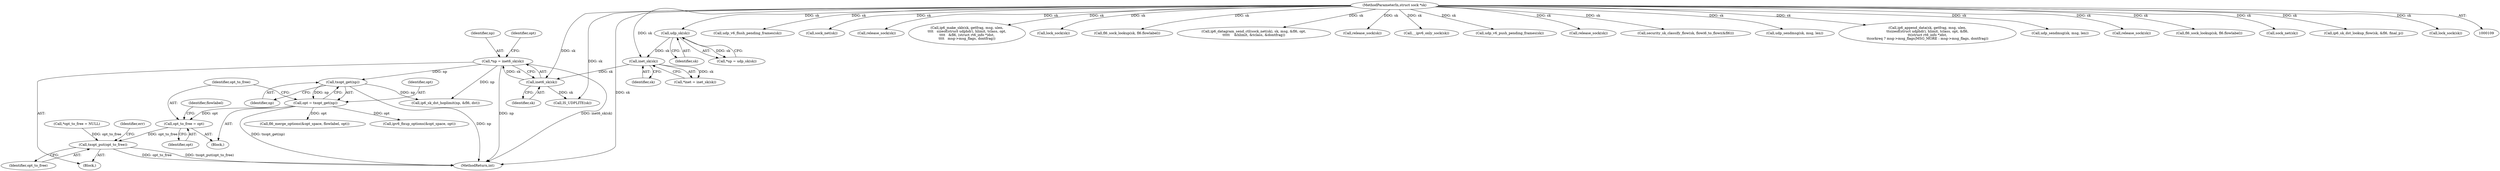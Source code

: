 digraph "0_linux_45f6fad84cc305103b28d73482b344d7f5b76f39_18@API" {
"1000658" [label="(Call,opt_to_free = opt)"];
"1000654" [label="(Call,opt = txopt_get(np))"];
"1000656" [label="(Call,txopt_get(np))"];
"1000126" [label="(Call,*np = inet6_sk(sk))"];
"1000128" [label="(Call,inet6_sk(sk))"];
"1000123" [label="(Call,inet_sk(sk))"];
"1000118" [label="(Call,udp_sk(sk))"];
"1000110" [label="(MethodParameterIn,struct sock *sk)"];
"1000997" [label="(Call,txopt_put(opt_to_free))"];
"1000658" [label="(Call,opt_to_free = opt)"];
"1000121" [label="(Call,*inet = inet_sk(sk))"];
"1000126" [label="(Call,*np = inet6_sk(sk))"];
"1000128" [label="(Call,inet6_sk(sk))"];
"1000938" [label="(Call,udp_v6_flush_pending_frames(sk))"];
"1000998" [label="(Identifier,opt_to_free)"];
"1001020" [label="(Call,sock_net(sk))"];
"1000380" [label="(Call,release_sock(sk))"];
"1000660" [label="(Identifier,opt)"];
"1000653" [label="(Block,)"];
"1000837" [label="(Call,ip6_make_skb(sk, getfrag, msg, ulen,\n\t\t\t\t   sizeof(struct udphdr), hlimit, tclass, opt,\n\t\t\t\t   &fl6, (struct rt6_info *)dst,\n\t\t\t\t   msg->msg_flags, dontfrag))"];
"1000110" [label="(MethodParameterIn,struct sock *sk)"];
"1000113" [label="(Block,)"];
"1000871" [label="(Call,lock_sock(sk))"];
"1000119" [label="(Identifier,sk)"];
"1000118" [label="(Call,udp_sk(sk))"];
"1000672" [label="(Call,ipv6_fixup_options(&opt_space, opt))"];
"1000449" [label="(Call,fl6_sock_lookup(sk, fl6.flowlabel))"];
"1000135" [label="(Identifier,opt)"];
"1000589" [label="(Call,ip6_datagram_send_ctl(sock_net(sk), sk, msg, &fl6, opt,\n\t\t\t\t\t    &hlimit, &tclass, &dontfrag))"];
"1001001" [label="(Identifier,err)"];
"1000879" [label="(Call,release_sock(sk))"];
"1000138" [label="(Call,*opt_to_free = NULL)"];
"1000656" [label="(Call,txopt_get(np))"];
"1000124" [label="(Identifier,sk)"];
"1000129" [label="(Identifier,sk)"];
"1000127" [label="(Identifier,np)"];
"1000659" [label="(Identifier,opt_to_free)"];
"1000322" [label="(Call,__ipv6_only_sock(sk))"];
"1000655" [label="(Identifier,opt)"];
"1001043" [label="(MethodReturn,int)"];
"1000665" [label="(Call,fl6_merge_options(&opt_space, flowlabel, opt))"];
"1000116" [label="(Call,*up = udp_sk(sk))"];
"1000808" [label="(Call,ip6_sk_dst_hoplimit(np, &fl6, dst))"];
"1000946" [label="(Call,udp_v6_push_pending_frames(sk))"];
"1000654" [label="(Call,opt = txopt_get(np))"];
"1000192" [label="(Call,IS_UDPLITE(sk))"];
"1000974" [label="(Call,release_sock(sk))"];
"1000657" [label="(Identifier,np)"];
"1000778" [label="(Call,security_sk_classify_flow(sk, flowi6_to_flowi(&fl6)))"];
"1000997" [label="(Call,txopt_put(opt_to_free))"];
"1000339" [label="(Call,udp_sendmsg(sk, msg, len))"];
"1000910" [label="(Call,ip6_append_data(sk, getfrag, msg, ulen,\n\t\tsizeof(struct udphdr), hlimit, tclass, opt, &fl6,\n\t\t(struct rt6_info *)dst,\n\t\tcorkreq ? msg->msg_flags|MSG_MORE : msg->msg_flags, dontfrag))"];
"1000662" [label="(Identifier,flowlabel)"];
"1000328" [label="(Call,udp_sendmsg(sk, msg, len))"];
"1000389" [label="(Call,release_sock(sk))"];
"1000123" [label="(Call,inet_sk(sk))"];
"1000624" [label="(Call,fl6_sock_lookup(sk, fl6.flowlabel))"];
"1000590" [label="(Call,sock_net(sk))"];
"1000785" [label="(Call,ip6_sk_dst_lookup_flow(sk, &fl6, final_p))"];
"1000364" [label="(Call,lock_sock(sk))"];
"1000658" -> "1000653"  [label="AST: "];
"1000658" -> "1000660"  [label="CFG: "];
"1000659" -> "1000658"  [label="AST: "];
"1000660" -> "1000658"  [label="AST: "];
"1000662" -> "1000658"  [label="CFG: "];
"1000654" -> "1000658"  [label="DDG: opt"];
"1000658" -> "1000997"  [label="DDG: opt_to_free"];
"1000654" -> "1000653"  [label="AST: "];
"1000654" -> "1000656"  [label="CFG: "];
"1000655" -> "1000654"  [label="AST: "];
"1000656" -> "1000654"  [label="AST: "];
"1000659" -> "1000654"  [label="CFG: "];
"1000654" -> "1001043"  [label="DDG: txopt_get(np)"];
"1000656" -> "1000654"  [label="DDG: np"];
"1000654" -> "1000665"  [label="DDG: opt"];
"1000654" -> "1000672"  [label="DDG: opt"];
"1000656" -> "1000657"  [label="CFG: "];
"1000657" -> "1000656"  [label="AST: "];
"1000656" -> "1001043"  [label="DDG: np"];
"1000126" -> "1000656"  [label="DDG: np"];
"1000656" -> "1000808"  [label="DDG: np"];
"1000126" -> "1000113"  [label="AST: "];
"1000126" -> "1000128"  [label="CFG: "];
"1000127" -> "1000126"  [label="AST: "];
"1000128" -> "1000126"  [label="AST: "];
"1000135" -> "1000126"  [label="CFG: "];
"1000126" -> "1001043"  [label="DDG: np"];
"1000126" -> "1001043"  [label="DDG: inet6_sk(sk)"];
"1000128" -> "1000126"  [label="DDG: sk"];
"1000126" -> "1000808"  [label="DDG: np"];
"1000128" -> "1000129"  [label="CFG: "];
"1000129" -> "1000128"  [label="AST: "];
"1000123" -> "1000128"  [label="DDG: sk"];
"1000110" -> "1000128"  [label="DDG: sk"];
"1000128" -> "1000192"  [label="DDG: sk"];
"1000123" -> "1000121"  [label="AST: "];
"1000123" -> "1000124"  [label="CFG: "];
"1000124" -> "1000123"  [label="AST: "];
"1000121" -> "1000123"  [label="CFG: "];
"1000123" -> "1000121"  [label="DDG: sk"];
"1000118" -> "1000123"  [label="DDG: sk"];
"1000110" -> "1000123"  [label="DDG: sk"];
"1000118" -> "1000116"  [label="AST: "];
"1000118" -> "1000119"  [label="CFG: "];
"1000119" -> "1000118"  [label="AST: "];
"1000116" -> "1000118"  [label="CFG: "];
"1000118" -> "1000116"  [label="DDG: sk"];
"1000110" -> "1000118"  [label="DDG: sk"];
"1000110" -> "1000109"  [label="AST: "];
"1000110" -> "1001043"  [label="DDG: sk"];
"1000110" -> "1000192"  [label="DDG: sk"];
"1000110" -> "1000322"  [label="DDG: sk"];
"1000110" -> "1000328"  [label="DDG: sk"];
"1000110" -> "1000339"  [label="DDG: sk"];
"1000110" -> "1000364"  [label="DDG: sk"];
"1000110" -> "1000380"  [label="DDG: sk"];
"1000110" -> "1000389"  [label="DDG: sk"];
"1000110" -> "1000449"  [label="DDG: sk"];
"1000110" -> "1000590"  [label="DDG: sk"];
"1000110" -> "1000589"  [label="DDG: sk"];
"1000110" -> "1000624"  [label="DDG: sk"];
"1000110" -> "1000778"  [label="DDG: sk"];
"1000110" -> "1000785"  [label="DDG: sk"];
"1000110" -> "1000837"  [label="DDG: sk"];
"1000110" -> "1000871"  [label="DDG: sk"];
"1000110" -> "1000879"  [label="DDG: sk"];
"1000110" -> "1000910"  [label="DDG: sk"];
"1000110" -> "1000938"  [label="DDG: sk"];
"1000110" -> "1000946"  [label="DDG: sk"];
"1000110" -> "1000974"  [label="DDG: sk"];
"1000110" -> "1001020"  [label="DDG: sk"];
"1000997" -> "1000113"  [label="AST: "];
"1000997" -> "1000998"  [label="CFG: "];
"1000998" -> "1000997"  [label="AST: "];
"1001001" -> "1000997"  [label="CFG: "];
"1000997" -> "1001043"  [label="DDG: opt_to_free"];
"1000997" -> "1001043"  [label="DDG: txopt_put(opt_to_free)"];
"1000138" -> "1000997"  [label="DDG: opt_to_free"];
}

